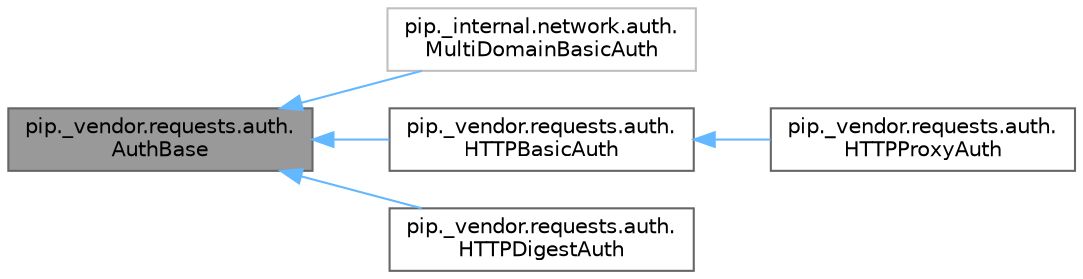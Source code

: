 digraph "pip._vendor.requests.auth.AuthBase"
{
 // LATEX_PDF_SIZE
  bgcolor="transparent";
  edge [fontname=Helvetica,fontsize=10,labelfontname=Helvetica,labelfontsize=10];
  node [fontname=Helvetica,fontsize=10,shape=box,height=0.2,width=0.4];
  rankdir="LR";
  Node1 [id="Node000001",label="pip._vendor.requests.auth.\lAuthBase",height=0.2,width=0.4,color="gray40", fillcolor="grey60", style="filled", fontcolor="black",tooltip=" "];
  Node1 -> Node2 [id="edge1_Node000001_Node000002",dir="back",color="steelblue1",style="solid",tooltip=" "];
  Node2 [id="Node000002",label="pip._internal.network.auth.\lMultiDomainBasicAuth",height=0.2,width=0.4,color="grey75", fillcolor="white", style="filled",URL="$da/d15/classpip_1_1__internal_1_1network_1_1auth_1_1MultiDomainBasicAuth.html",tooltip=" "];
  Node1 -> Node3 [id="edge2_Node000001_Node000003",dir="back",color="steelblue1",style="solid",tooltip=" "];
  Node3 [id="Node000003",label="pip._vendor.requests.auth.\lHTTPBasicAuth",height=0.2,width=0.4,color="gray40", fillcolor="white", style="filled",URL="$d7/d2d/classpip_1_1__vendor_1_1requests_1_1auth_1_1HTTPBasicAuth.html",tooltip=" "];
  Node3 -> Node4 [id="edge3_Node000003_Node000004",dir="back",color="steelblue1",style="solid",tooltip=" "];
  Node4 [id="Node000004",label="pip._vendor.requests.auth.\lHTTPProxyAuth",height=0.2,width=0.4,color="gray40", fillcolor="white", style="filled",URL="$da/dec/classpip_1_1__vendor_1_1requests_1_1auth_1_1HTTPProxyAuth.html",tooltip=" "];
  Node1 -> Node5 [id="edge4_Node000001_Node000005",dir="back",color="steelblue1",style="solid",tooltip=" "];
  Node5 [id="Node000005",label="pip._vendor.requests.auth.\lHTTPDigestAuth",height=0.2,width=0.4,color="gray40", fillcolor="white", style="filled",URL="$d0/d36/classpip_1_1__vendor_1_1requests_1_1auth_1_1HTTPDigestAuth.html",tooltip=" "];
}

